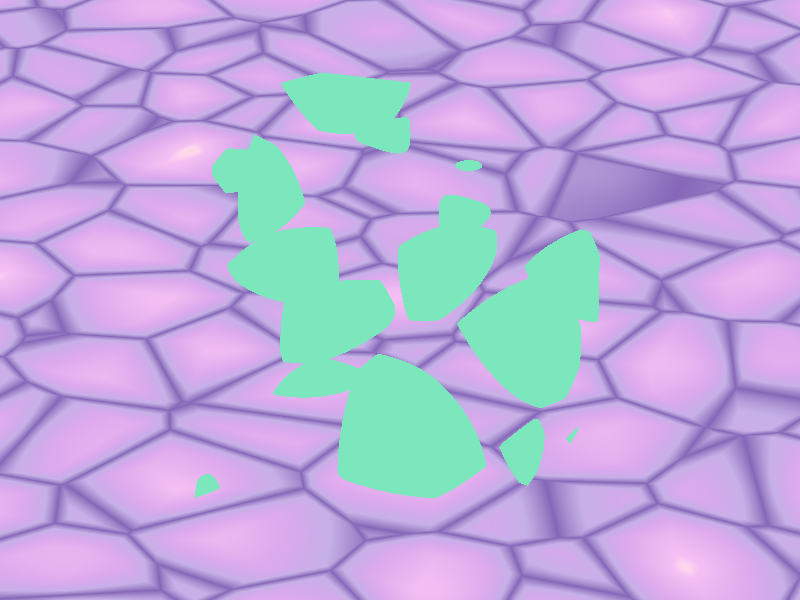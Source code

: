 // Persistence Of Vision Ray Tracer Scene Description File
// File: crackle_form.pov
// Vers: 3.5
// Desc: crackle form demonstration scene
// Date: July/August 2001
// Auth: Christoph Hormann

// -w240 -h180 +sf1 +ef11 +kff20
// -w320 -h240 +a0.3 +sf1 +ef11 +kff20

#version 3.5;

#if (!clock_on)
  #warning concat("This scene should be rendered as an animation\n",
                  "use '+sf1 +ef11' for rendering all versions.\n")
#end

global_settings {
  assumed_gamma 1
}

light_source {
  <1.9, 1.6, 2.7>*10000
  rgb 1.3
}

camera {
  location    <-7, 24, 12>
  direction   y
  sky         z
  up          z
  right       (4/3)*x
  look_at     <0, 0, 0>
  angle       10
}


#macro P_Crack()
  crackle
  #if (frame_number=1)
    form <-1,1,0>
  #end
  #if (frame_number=2)
    form <1,0,0>
  #end
  #if (frame_number=3)
    form <-0.5,0.9,0>
  #end
  #if (frame_number=4)
    form <1.1,0,0>
    metric 4
  #end
  #if (frame_number=5)
    form <1.1,0,0>
    metric 6
  #end
  #if (frame_number=6)
    form <-0.2,0,0.9>
  #end
  #if (frame_number=7)
    form <-0.5,-0.2,0.6>
  #end
  #if (frame_number=8)
    form <0.5,0.5,-0.6>
  #end
  #if (frame_number=9)
    form <0.4,0.4,-0.4>
    metric 4
  #end
  #if (frame_number=10)
    form <-0.5,1.0,-0.5>
  #end
  #if (frame_number=11)
    form <1,-0.5,-0.25>
  #end
#end

#declare P_Crack2=
pigment {
  P_Crack()
}


#declare P_Crack_Col=
  pigment {
    P_Crack()
    color_map {
      [ 0.0000 color rgb<0.2353, 0.1333, 0.4824> ]
      [ 0.1000 color rgb<0.5647, 0.4353, 0.8000> ]
      [ 0.2000 color rgb<0.6549, 0.4000, 0.8275> ]
      [ 0.3000 color rgb<0.7294, 0.4039, 0.8471> ]
      [ 0.7000 color rgb<0.9059, 0.5255, 0.8980> ]
      [ 0.8000 color rgb<1.0000, 0.6784, 0.8549> ]
      [ 0.9000 color rgb<0.9300, 0.6800, 0.5922> ]
      [ 0.9300 color rgb<0.9000, 0.7000, 0.4078> ]
      [ 0.9800 color rgb<0.9200, 0.7000, 0.3294> ]
      [ 1.0000 color rgb<1.3000, 0.2000, 0.8000> ]
    }
    scale 0.9
  }


plane { z, -1.0

  texture {
    pigment {
      P_Crack_Col
    }
  }
}

#declare fn_Crack=
  function {
    pigment {
      P_Crack2
      color_map { [0 rgb 0][1 rgb 1] }
      scale 0.9
    }
  }

isosurface {
  #if (frame_number=0)
    function { -(fn_Crack(x, y, z).gray-0.4) }
  #end
  #if (frame_number=1)
    function { -(fn_Crack(x, y, z).gray-0.4) }
  #end
  #if (frame_number=2)
    function { (fn_Crack(x, y, z).gray-0.4) }
  #end
  #if (frame_number=3)
    function { -(fn_Crack(x, y, z).gray-0.5) }
  #end
  #if (frame_number=4)
    function { (fn_Crack(x, y, z).gray-0.4) }
  #end
  #if (frame_number=5)
    function { (fn_Crack(x, y, z).gray-0.4) }
  #end
  #if (frame_number=6)
    function { (fn_Crack(x, y, z).gray-0.5) }
  #end
  #if (frame_number=7)
    function { -(fn_Crack(x, y, z).gray-0.25) }
  #end
  #if (frame_number=8)
    function { -(fn_Crack(x, y, z).gray-0.28) }
  #end
  #if (frame_number=9)
    function { -(fn_Crack(x, y, z).gray-0.17) }
  #end
  #if (frame_number=10)
    function { -(fn_Crack(x, y, z).gray-0.2) }
  #end
  #if (frame_number=11)
    function { -(fn_Crack(x, y, z).gray-0.17) }
  #end

  #if (frame_number=0)
    max_gradient 2.4
  #end
  #if (frame_number=1)
    max_gradient 2.4
  #end
  #if (frame_number=2)
    max_gradient 1.2
  #end
  #if (frame_number=3)
    max_gradient 1.7
  #end
  #if (frame_number=4)
    max_gradient 1.2
  #end
  #if (frame_number=5)
    max_gradient 1.2
  #end
  #if (frame_number=6)
    max_gradient 1.4
  #end
  #if (frame_number=7)
    max_gradient 1.5
  #end
  #if (frame_number=8)
    max_gradient 1.8
  #end
  #if (frame_number=9)
    max_gradient 1.5
  #end
  #if (frame_number=10)
    max_gradient 2.25
  #end
  #if (frame_number=11)
    max_gradient 2
  #end

  accuracy 0.005
  contained_by { box { <-1.0,-1.0,-1.0>,<1.0,1.0,1.0> } }

  texture {
    pigment { rgb <0.2, 0.8, 0.5> }
    finish {
      specular 0.5
      roughness 0.04
      diffuse 0.8
      brilliance 2.0
      ambient 0.1
    }
  }
}



